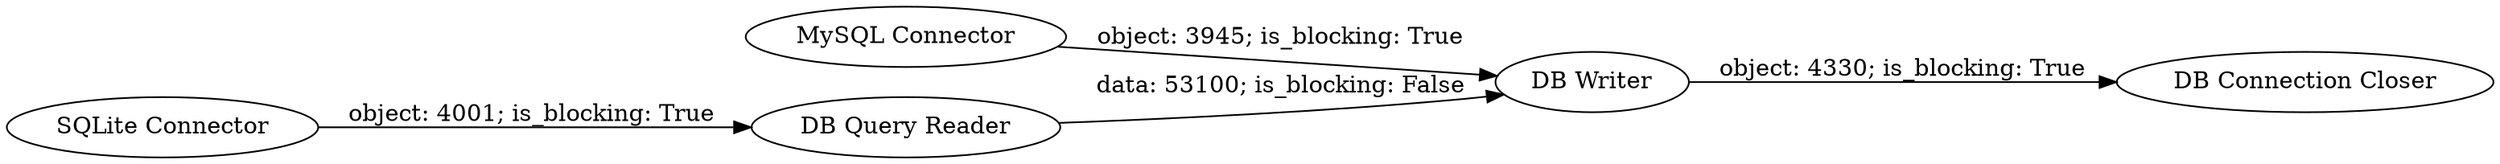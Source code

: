 digraph {
	"-4167281059353140979_6" [label="MySQL Connector"]
	"-4167281059353140979_5" [label="DB Query Reader"]
	"-4167281059353140979_1" [label="SQLite Connector"]
	"-4167281059353140979_7" [label="DB Connection Closer"]
	"-4167281059353140979_4" [label="DB Writer"]
	"-4167281059353140979_5" -> "-4167281059353140979_4" [label="data: 53100; is_blocking: False"]
	"-4167281059353140979_1" -> "-4167281059353140979_5" [label="object: 4001; is_blocking: True"]
	"-4167281059353140979_6" -> "-4167281059353140979_4" [label="object: 3945; is_blocking: True"]
	"-4167281059353140979_4" -> "-4167281059353140979_7" [label="object: 4330; is_blocking: True"]
	rankdir=LR
}
